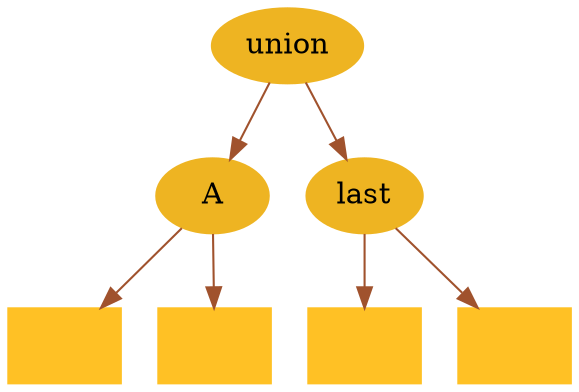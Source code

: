 strict digraph  {
	node [label="\N"];
	0	 [color=goldenrod2,
		label="union\n",
		style=filled];
	1	 [color=goldenrod2,
		label="A\n",
		style=filled];
	0 -> 1	 [color=sienna,
		style=filled];
	2	 [color=goldenrod2,
		label="last\n",
		style=filled];
	0 -> 2	 [color=sienna,
		style=filled];
	"1_right_none"	 [color=goldenrod1,
		label="",
		shape=box,
		style=filled];
	1 -> "1_right_none"	 [color=sienna,
		style=filled];
	"1_left_none"	 [color=goldenrod1,
		label="",
		shape=box,
		style=filled];
	1 -> "1_left_none"	 [color=sienna,
		style=filled];
	"2_right_none"	 [color=goldenrod1,
		label="",
		shape=box,
		style=filled];
	2 -> "2_right_none"	 [color=sienna,
		style=filled];
	"2_left_none"	 [color=goldenrod1,
		label="",
		shape=box,
		style=filled];
	2 -> "2_left_none"	 [color=sienna,
		style=filled];
}
